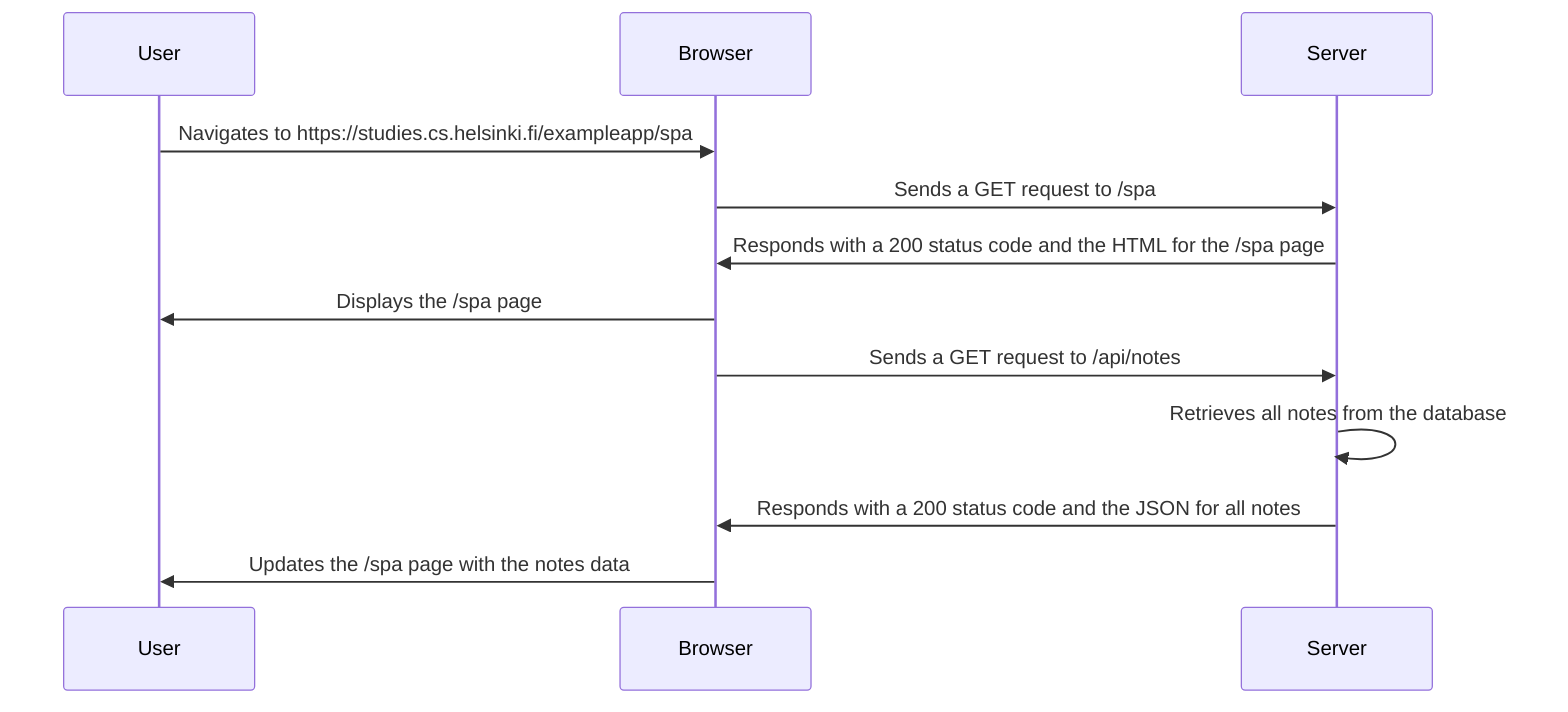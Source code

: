 sequenceDiagram
    Participant User as User
    Participant Browser as Browser
    Participant Server as Server
    User->>Browser: Navigates to https://studies.cs.helsinki.fi/exampleapp/spa
    Browser->>Server: Sends a GET request to /spa
    Server->>Browser: Responds with a 200 status code and the HTML for the /spa page
    Browser->>User: Displays the /spa page
    Browser->>Server: Sends a GET request to /api/notes
    Server->>Server: Retrieves all notes from the database
    Server->>Browser: Responds with a 200 status code and the JSON for all notes
    Browser->>User: Updates the /spa page with the notes data